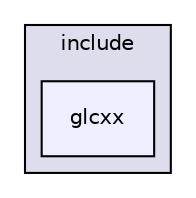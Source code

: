 digraph "include/glcxx" {
  compound=true
  node [ fontsize="10", fontname="Helvetica"];
  edge [ labelfontsize="10", labelfontname="Helvetica"];
  subgraph clusterdir_d44c64559bbebec7f509842c48db8b23 {
    graph [ bgcolor="#ddddee", pencolor="black", label="include" fontname="Helvetica", fontsize="10", URL="dir_d44c64559bbebec7f509842c48db8b23.html"]
  dir_446dd88e808b5fb27ee3da68c11bfb0c [shape=box, label="glcxx", style="filled", fillcolor="#eeeeff", pencolor="black", URL="dir_446dd88e808b5fb27ee3da68c11bfb0c.html"];
  }
}
